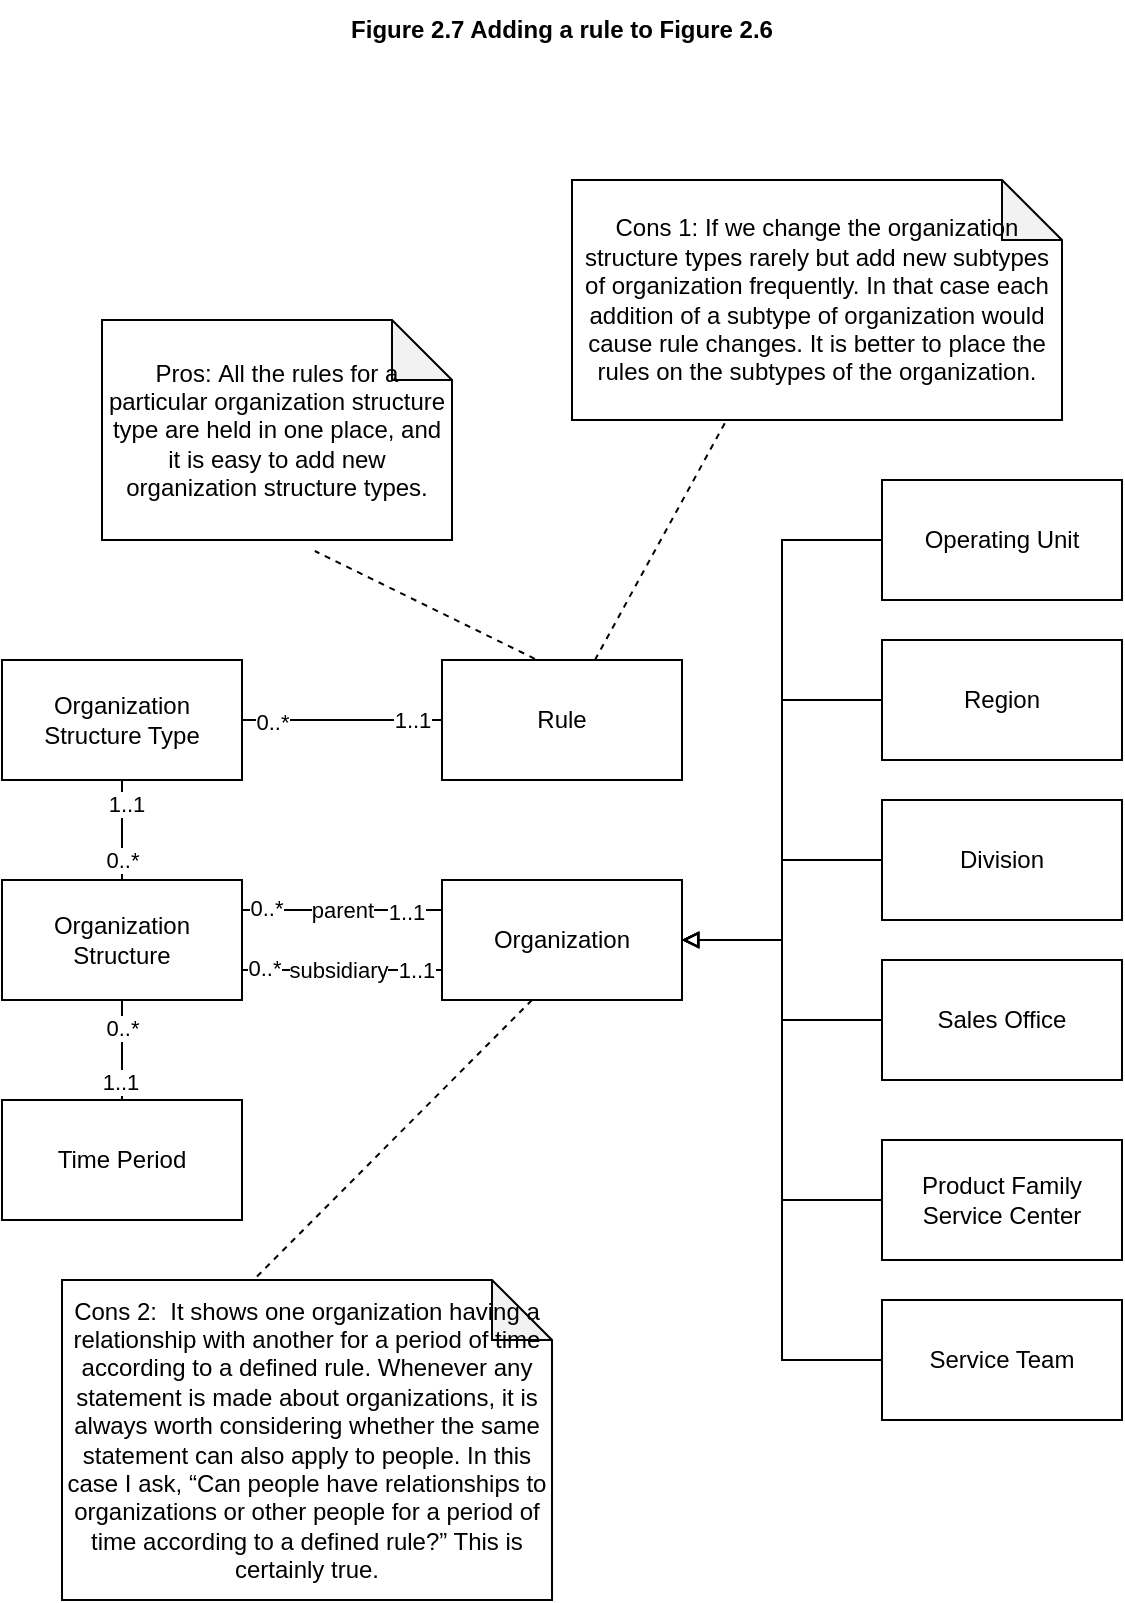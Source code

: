 <mxfile version="20.2.8" type="device"><diagram id="9qcoIvDkOtP1Ot1AUUI5" name="Page-1"><mxGraphModel dx="962" dy="1394" grid="1" gridSize="10" guides="1" tooltips="1" connect="1" arrows="1" fold="1" page="1" pageScale="1" pageWidth="850" pageHeight="1100" math="0" shadow="0"><root><mxCell id="0"/><mxCell id="1" parent="0"/><mxCell id="v0To5dQC1nnuXEylRbWz-1" value="Organization" style="rounded=0;whiteSpace=wrap;html=1;" parent="1" vertex="1"><mxGeometry x="475" y="520" width="120" height="60" as="geometry"/></mxCell><mxCell id="v0To5dQC1nnuXEylRbWz-7" value="" style="edgeStyle=elbowEdgeStyle;elbow=horizontal;endArrow=block;html=1;rounded=0;endFill=0;exitX=0;exitY=0.5;exitDx=0;exitDy=0;" parent="1" source="v0To5dQC1nnuXEylRbWz-9" target="v0To5dQC1nnuXEylRbWz-1" edge="1"><mxGeometry width="50" height="50" relative="1" as="geometry"><mxPoint x="825" y="590" as="sourcePoint"/><mxPoint x="585" y="550" as="targetPoint"/></mxGeometry></mxCell><mxCell id="v0To5dQC1nnuXEylRbWz-8" value="Region" style="rounded=0;whiteSpace=wrap;html=1;" parent="1" vertex="1"><mxGeometry x="695" y="400" width="120" height="60" as="geometry"/></mxCell><mxCell id="v0To5dQC1nnuXEylRbWz-9" value="Operating Unit" style="rounded=0;whiteSpace=wrap;html=1;" parent="1" vertex="1"><mxGeometry x="695" y="320" width="120" height="60" as="geometry"/></mxCell><mxCell id="v0To5dQC1nnuXEylRbWz-10" value="Division" style="rounded=0;whiteSpace=wrap;html=1;" parent="1" vertex="1"><mxGeometry x="695" y="480" width="120" height="60" as="geometry"/></mxCell><mxCell id="v0To5dQC1nnuXEylRbWz-11" value="Sales Office" style="rounded=0;whiteSpace=wrap;html=1;" parent="1" vertex="1"><mxGeometry x="695" y="560" width="120" height="60" as="geometry"/></mxCell><mxCell id="v0To5dQC1nnuXEylRbWz-12" value="" style="edgeStyle=elbowEdgeStyle;elbow=horizontal;endArrow=block;html=1;rounded=0;endFill=0;exitX=0;exitY=0.5;exitDx=0;exitDy=0;" parent="1" source="v0To5dQC1nnuXEylRbWz-8" target="v0To5dQC1nnuXEylRbWz-1" edge="1"><mxGeometry width="50" height="50" relative="1" as="geometry"><mxPoint x="695" y="520" as="sourcePoint"/><mxPoint x="585" y="550" as="targetPoint"/><Array as="points"/></mxGeometry></mxCell><mxCell id="v0To5dQC1nnuXEylRbWz-13" value="" style="edgeStyle=elbowEdgeStyle;elbow=horizontal;endArrow=block;html=1;rounded=0;exitX=0;exitY=0.5;exitDx=0;exitDy=0;endFill=0;entryX=1;entryY=0.5;entryDx=0;entryDy=0;" parent="1" source="v0To5dQC1nnuXEylRbWz-10" target="v0To5dQC1nnuXEylRbWz-1" edge="1"><mxGeometry width="50" height="50" relative="1" as="geometry"><mxPoint x="865" y="680" as="sourcePoint"/><mxPoint x="585" y="550" as="targetPoint"/></mxGeometry></mxCell><mxCell id="v0To5dQC1nnuXEylRbWz-14" value="" style="edgeStyle=elbowEdgeStyle;elbow=horizontal;endArrow=block;html=1;rounded=0;endFill=0;" parent="1" source="v0To5dQC1nnuXEylRbWz-11" target="v0To5dQC1nnuXEylRbWz-1" edge="1"><mxGeometry width="50" height="50" relative="1" as="geometry"><mxPoint x="885" y="600" as="sourcePoint"/><mxPoint x="585" y="550" as="targetPoint"/></mxGeometry></mxCell><mxCell id="fa2rseI8tUjauM1b9hwE-1" value="Organization Structure" style="rounded=0;whiteSpace=wrap;html=1;" parent="1" vertex="1"><mxGeometry x="255" y="520" width="120" height="60" as="geometry"/></mxCell><mxCell id="fa2rseI8tUjauM1b9hwE-2" value="" style="endArrow=none;html=1;rounded=0;exitX=1;exitY=0.25;exitDx=0;exitDy=0;entryX=0;entryY=0.25;entryDx=0;entryDy=0;" parent="1" source="fa2rseI8tUjauM1b9hwE-1" target="v0To5dQC1nnuXEylRbWz-1" edge="1"><mxGeometry width="50" height="50" relative="1" as="geometry"><mxPoint x="425" y="660" as="sourcePoint"/><mxPoint x="475" y="610" as="targetPoint"/></mxGeometry></mxCell><mxCell id="fa2rseI8tUjauM1b9hwE-4" value="0..*" style="edgeLabel;html=1;align=center;verticalAlign=middle;resizable=0;points=[];" parent="fa2rseI8tUjauM1b9hwE-2" vertex="1" connectable="0"><mxGeometry x="-0.837" y="1" relative="1" as="geometry"><mxPoint x="4" as="offset"/></mxGeometry></mxCell><mxCell id="fa2rseI8tUjauM1b9hwE-5" value="1..1" style="edgeLabel;html=1;align=center;verticalAlign=middle;resizable=0;points=[];" parent="fa2rseI8tUjauM1b9hwE-2" vertex="1" connectable="0"><mxGeometry x="0.644" y="-1" relative="1" as="geometry"><mxPoint as="offset"/></mxGeometry></mxCell><mxCell id="fa2rseI8tUjauM1b9hwE-6" value="parent" style="edgeLabel;html=1;align=center;verticalAlign=middle;resizable=0;points=[];" parent="fa2rseI8tUjauM1b9hwE-2" vertex="1" connectable="0"><mxGeometry x="-0.148" relative="1" as="geometry"><mxPoint x="7" as="offset"/></mxGeometry></mxCell><mxCell id="fa2rseI8tUjauM1b9hwE-3" value="" style="endArrow=none;html=1;rounded=0;exitX=1;exitY=0.75;exitDx=0;exitDy=0;entryX=0;entryY=0.75;entryDx=0;entryDy=0;" parent="1" source="fa2rseI8tUjauM1b9hwE-1" target="v0To5dQC1nnuXEylRbWz-1" edge="1"><mxGeometry width="50" height="50" relative="1" as="geometry"><mxPoint x="395.0" y="545" as="sourcePoint"/><mxPoint x="455" y="560" as="targetPoint"/></mxGeometry></mxCell><mxCell id="fa2rseI8tUjauM1b9hwE-7" value="0..*" style="edgeLabel;html=1;align=center;verticalAlign=middle;resizable=0;points=[];" parent="fa2rseI8tUjauM1b9hwE-3" vertex="1" connectable="0"><mxGeometry x="-0.794" y="1" relative="1" as="geometry"><mxPoint as="offset"/></mxGeometry></mxCell><mxCell id="fa2rseI8tUjauM1b9hwE-8" value="1..1" style="edgeLabel;html=1;align=center;verticalAlign=middle;resizable=0;points=[];" parent="fa2rseI8tUjauM1b9hwE-3" vertex="1" connectable="0"><mxGeometry x="0.738" relative="1" as="geometry"><mxPoint as="offset"/></mxGeometry></mxCell><mxCell id="fa2rseI8tUjauM1b9hwE-9" value="subsidiary" style="edgeLabel;html=1;align=center;verticalAlign=middle;resizable=0;points=[];" parent="fa2rseI8tUjauM1b9hwE-3" vertex="1" connectable="0"><mxGeometry x="-0.047" relative="1" as="geometry"><mxPoint as="offset"/></mxGeometry></mxCell><mxCell id="ri4fP50SB5UrTIXxXDxQ-2" value="" style="edgeStyle=orthogonalEdgeStyle;rounded=0;orthogonalLoop=1;jettySize=auto;html=1;endArrow=none;endFill=0;" edge="1" parent="1" source="fa2rseI8tUjauM1b9hwE-10" target="ri4fP50SB5UrTIXxXDxQ-1"><mxGeometry relative="1" as="geometry"/></mxCell><mxCell id="ri4fP50SB5UrTIXxXDxQ-3" value="1..1" style="edgeLabel;html=1;align=center;verticalAlign=middle;resizable=0;points=[];" vertex="1" connectable="0" parent="ri4fP50SB5UrTIXxXDxQ-2"><mxGeometry x="0.78" relative="1" as="geometry"><mxPoint x="-4" as="offset"/></mxGeometry></mxCell><mxCell id="ri4fP50SB5UrTIXxXDxQ-4" value="0..*" style="edgeLabel;html=1;align=center;verticalAlign=middle;resizable=0;points=[];" vertex="1" connectable="0" parent="ri4fP50SB5UrTIXxXDxQ-2"><mxGeometry x="-0.817" y="-1" relative="1" as="geometry"><mxPoint x="6" as="offset"/></mxGeometry></mxCell><mxCell id="fa2rseI8tUjauM1b9hwE-10" value="Organization Structure Type" style="rounded=0;whiteSpace=wrap;html=1;" parent="1" vertex="1"><mxGeometry x="255" y="410" width="120" height="60" as="geometry"/></mxCell><mxCell id="fa2rseI8tUjauM1b9hwE-11" value="Time Period" style="rounded=0;whiteSpace=wrap;html=1;" parent="1" vertex="1"><mxGeometry x="255" y="630" width="120" height="60" as="geometry"/></mxCell><mxCell id="fa2rseI8tUjauM1b9hwE-14" value="" style="endArrow=none;html=1;rounded=0;entryX=0.5;entryY=1;entryDx=0;entryDy=0;exitX=0.5;exitY=0;exitDx=0;exitDy=0;" parent="1" source="fa2rseI8tUjauM1b9hwE-1" target="fa2rseI8tUjauM1b9hwE-10" edge="1"><mxGeometry width="50" height="50" relative="1" as="geometry"><mxPoint x="455" y="570" as="sourcePoint"/><mxPoint x="505" y="520" as="targetPoint"/></mxGeometry></mxCell><mxCell id="fa2rseI8tUjauM1b9hwE-16" value="1..1" style="edgeLabel;html=1;align=center;verticalAlign=middle;resizable=0;points=[];" parent="fa2rseI8tUjauM1b9hwE-14" vertex="1" connectable="0"><mxGeometry x="0.524" y="-2" relative="1" as="geometry"><mxPoint as="offset"/></mxGeometry></mxCell><mxCell id="fa2rseI8tUjauM1b9hwE-17" value="0..*" style="edgeLabel;html=1;align=center;verticalAlign=middle;resizable=0;points=[];" parent="fa2rseI8tUjauM1b9hwE-14" vertex="1" connectable="0"><mxGeometry x="-0.608" y="1" relative="1" as="geometry"><mxPoint x="1" as="offset"/></mxGeometry></mxCell><mxCell id="fa2rseI8tUjauM1b9hwE-15" value="" style="endArrow=none;html=1;rounded=0;entryX=0.5;entryY=1;entryDx=0;entryDy=0;exitX=0.5;exitY=0;exitDx=0;exitDy=0;" parent="1" source="fa2rseI8tUjauM1b9hwE-11" target="fa2rseI8tUjauM1b9hwE-1" edge="1"><mxGeometry width="50" height="50" relative="1" as="geometry"><mxPoint x="325" y="530" as="sourcePoint"/><mxPoint x="325" y="490" as="targetPoint"/></mxGeometry></mxCell><mxCell id="fa2rseI8tUjauM1b9hwE-18" value="0..*" style="edgeLabel;html=1;align=center;verticalAlign=middle;resizable=0;points=[];" parent="fa2rseI8tUjauM1b9hwE-15" vertex="1" connectable="0"><mxGeometry x="0.454" relative="1" as="geometry"><mxPoint as="offset"/></mxGeometry></mxCell><mxCell id="fa2rseI8tUjauM1b9hwE-19" value="1..1" style="edgeLabel;html=1;align=center;verticalAlign=middle;resizable=0;points=[];" parent="fa2rseI8tUjauM1b9hwE-15" vertex="1" connectable="0"><mxGeometry x="-0.618" y="1" relative="1" as="geometry"><mxPoint as="offset"/></mxGeometry></mxCell><mxCell id="fa2rseI8tUjauM1b9hwE-20" value="Service Team" style="rounded=0;whiteSpace=wrap;html=1;" parent="1" vertex="1"><mxGeometry x="695" y="730" width="120" height="60" as="geometry"/></mxCell><mxCell id="fa2rseI8tUjauM1b9hwE-21" value="" style="edgeStyle=elbowEdgeStyle;elbow=horizontal;endArrow=block;html=1;rounded=0;endFill=0;exitX=0;exitY=0.5;exitDx=0;exitDy=0;entryX=1;entryY=0.5;entryDx=0;entryDy=0;" parent="1" source="fa2rseI8tUjauM1b9hwE-20" target="v0To5dQC1nnuXEylRbWz-1" edge="1"><mxGeometry width="50" height="50" relative="1" as="geometry"><mxPoint x="705" y="670" as="sourcePoint"/><mxPoint x="605" y="560" as="targetPoint"/></mxGeometry></mxCell><mxCell id="fa2rseI8tUjauM1b9hwE-22" value="Product Family Service Center" style="rounded=0;whiteSpace=wrap;html=1;" parent="1" vertex="1"><mxGeometry x="695" y="650" width="120" height="60" as="geometry"/></mxCell><mxCell id="fa2rseI8tUjauM1b9hwE-23" value="" style="edgeStyle=elbowEdgeStyle;elbow=horizontal;endArrow=block;html=1;rounded=0;endFill=0;exitX=0;exitY=0.5;exitDx=0;exitDy=0;" parent="1" source="fa2rseI8tUjauM1b9hwE-22" edge="1"><mxGeometry width="50" height="50" relative="1" as="geometry"><mxPoint x="705" y="810" as="sourcePoint"/><mxPoint x="595" y="550" as="targetPoint"/></mxGeometry></mxCell><mxCell id="gj56z7XVNR4_MdphVoet-2" value="Pros:&amp;nbsp;All the rules for a particular organization structure type are held in one place, and it is easy to add new organization structure types." style="shape=note;whiteSpace=wrap;html=1;backgroundOutline=1;darkOpacity=0.05;" parent="1" vertex="1"><mxGeometry x="305" y="240" width="175" height="110" as="geometry"/></mxCell><mxCell id="gj56z7XVNR4_MdphVoet-4" value="Cons 2:&amp;nbsp;&amp;nbsp;It&amp;nbsp;shows one organization having a relationship with another for a period of time according to a defined rule. Whenever any statement is made about organizations, it is always worth considering whether the same statement can also apply to people. In this case I ask, “Can people have relationships to organizations or other people for a period of time according to a defined rule?” This is certainly true." style="shape=note;whiteSpace=wrap;html=1;backgroundOutline=1;darkOpacity=0.05;" parent="1" vertex="1"><mxGeometry x="285" y="720" width="245" height="160" as="geometry"/></mxCell><mxCell id="gj56z7XVNR4_MdphVoet-7" value="" style="endArrow=none;dashed=1;html=1;rounded=0;exitX=0.387;exitY=-0.01;exitDx=0;exitDy=0;entryX=0.608;entryY=1.05;entryDx=0;entryDy=0;entryPerimeter=0;exitPerimeter=0;" parent="1" source="ri4fP50SB5UrTIXxXDxQ-1" target="gj56z7XVNR4_MdphVoet-2" edge="1"><mxGeometry width="50" height="50" relative="1" as="geometry"><mxPoint x="265" y="560" as="sourcePoint"/><mxPoint x="230" y="370" as="targetPoint"/></mxGeometry></mxCell><mxCell id="gj56z7XVNR4_MdphVoet-8" value="" style="endArrow=none;dashed=1;html=1;rounded=0;entryX=0.391;entryY=0;entryDx=0;entryDy=0;entryPerimeter=0;exitX=0.375;exitY=1;exitDx=0;exitDy=0;exitPerimeter=0;" parent="1" source="v0To5dQC1nnuXEylRbWz-1" target="gj56z7XVNR4_MdphVoet-4" edge="1"><mxGeometry width="50" height="50" relative="1" as="geometry"><mxPoint x="387.04" y="442.98" as="sourcePoint"/><mxPoint x="435" y="400" as="targetPoint"/></mxGeometry></mxCell><mxCell id="ri4fP50SB5UrTIXxXDxQ-1" value="Rule" style="rounded=0;whiteSpace=wrap;html=1;" vertex="1" parent="1"><mxGeometry x="475" y="410" width="120" height="60" as="geometry"/></mxCell><mxCell id="ri4fP50SB5UrTIXxXDxQ-5" value="&lt;b&gt;Figure 2.7 Adding a rule to Figure 2.6&lt;/b&gt;" style="text;html=1;strokeColor=none;fillColor=none;align=center;verticalAlign=middle;whiteSpace=wrap;rounded=0;" vertex="1" parent="1"><mxGeometry x="425" y="80" width="220" height="30" as="geometry"/></mxCell><mxCell id="ri4fP50SB5UrTIXxXDxQ-6" value="Cons 1:&amp;nbsp;If we change the organization structure types rarely but add new subtypes of organization frequently. In that case each addition of a subtype of organization would cause rule changes. It is better to place the rules on the subtypes of the organization." style="shape=note;whiteSpace=wrap;html=1;backgroundOutline=1;darkOpacity=0.05;" vertex="1" parent="1"><mxGeometry x="540" y="170" width="245" height="120" as="geometry"/></mxCell><mxCell id="ri4fP50SB5UrTIXxXDxQ-7" value="" style="endArrow=none;dashed=1;html=1;rounded=0;entryX=0.316;entryY=0.998;entryDx=0;entryDy=0;entryPerimeter=0;" edge="1" parent="1" source="ri4fP50SB5UrTIXxXDxQ-1" target="ri4fP50SB5UrTIXxXDxQ-6"><mxGeometry width="50" height="50" relative="1" as="geometry"><mxPoint x="531.44" y="419.4" as="sourcePoint"/><mxPoint x="460.92" y="365.5" as="targetPoint"/></mxGeometry></mxCell></root></mxGraphModel></diagram></mxfile>